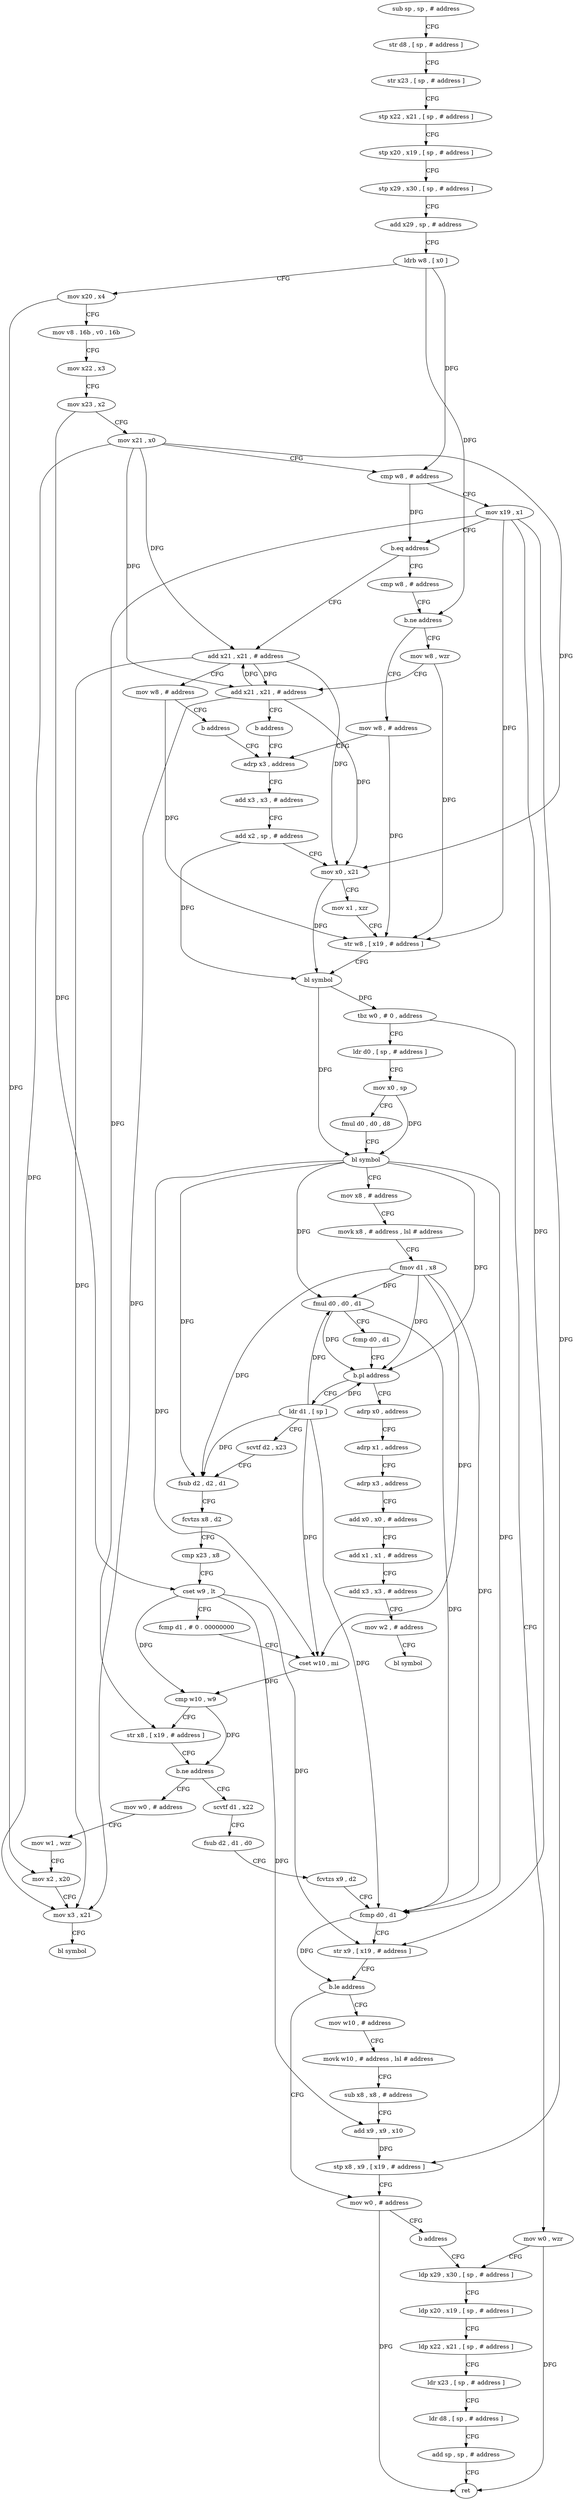 digraph "func" {
"4255936" [label = "sub sp , sp , # address" ]
"4255940" [label = "str d8 , [ sp , # address ]" ]
"4255944" [label = "str x23 , [ sp , # address ]" ]
"4255948" [label = "stp x22 , x21 , [ sp , # address ]" ]
"4255952" [label = "stp x20 , x19 , [ sp , # address ]" ]
"4255956" [label = "stp x29 , x30 , [ sp , # address ]" ]
"4255960" [label = "add x29 , sp , # address" ]
"4255964" [label = "ldrb w8 , [ x0 ]" ]
"4255968" [label = "mov x20 , x4" ]
"4255972" [label = "mov v8 . 16b , v0 . 16b" ]
"4255976" [label = "mov x22 , x3" ]
"4255980" [label = "mov x23 , x2" ]
"4255984" [label = "mov x21 , x0" ]
"4255988" [label = "cmp w8 , # address" ]
"4255992" [label = "mov x19 , x1" ]
"4255996" [label = "b.eq address" ]
"4256020" [label = "add x21 , x21 , # address" ]
"4256000" [label = "cmp w8 , # address" ]
"4256024" [label = "mov w8 , # address" ]
"4256028" [label = "b address" ]
"4256036" [label = "adrp x3 , address" ]
"4256004" [label = "b.ne address" ]
"4256032" [label = "mov w8 , # address" ]
"4256008" [label = "mov w8 , wzr" ]
"4256040" [label = "add x3 , x3 , # address" ]
"4256044" [label = "add x2 , sp , # address" ]
"4256048" [label = "mov x0 , x21" ]
"4256052" [label = "mov x1 , xzr" ]
"4256056" [label = "str w8 , [ x19 , # address ]" ]
"4256060" [label = "bl symbol" ]
"4256064" [label = "tbz w0 , # 0 , address" ]
"4256204" [label = "mov w0 , wzr" ]
"4256068" [label = "ldr d0 , [ sp , # address ]" ]
"4256012" [label = "add x21 , x21 , # address" ]
"4256016" [label = "b address" ]
"4256208" [label = "ldp x29 , x30 , [ sp , # address ]" ]
"4256072" [label = "mov x0 , sp" ]
"4256076" [label = "fmul d0 , d0 , d8" ]
"4256080" [label = "bl symbol" ]
"4256084" [label = "mov x8 , # address" ]
"4256088" [label = "movk x8 , # address , lsl # address" ]
"4256092" [label = "fmov d1 , x8" ]
"4256096" [label = "fmul d0 , d0 , d1" ]
"4256100" [label = "fcmp d0 , d1" ]
"4256104" [label = "b.pl address" ]
"4256236" [label = "adrp x0 , address" ]
"4256108" [label = "ldr d1 , [ sp ]" ]
"4256240" [label = "adrp x1 , address" ]
"4256244" [label = "adrp x3 , address" ]
"4256248" [label = "add x0 , x0 , # address" ]
"4256252" [label = "add x1 , x1 , # address" ]
"4256256" [label = "add x3 , x3 , # address" ]
"4256260" [label = "mov w2 , # address" ]
"4256264" [label = "bl symbol" ]
"4256112" [label = "scvtf d2 , x23" ]
"4256116" [label = "fsub d2 , d2 , d1" ]
"4256120" [label = "fcvtzs x8 , d2" ]
"4256124" [label = "cmp x23 , x8" ]
"4256128" [label = "cset w9 , lt" ]
"4256132" [label = "fcmp d1 , # 0 . 00000000" ]
"4256136" [label = "cset w10 , mi" ]
"4256140" [label = "cmp w10 , w9" ]
"4256144" [label = "str x8 , [ x19 , # address ]" ]
"4256148" [label = "b.ne address" ]
"4256268" [label = "mov w0 , # address" ]
"4256152" [label = "scvtf d1 , x22" ]
"4256272" [label = "mov w1 , wzr" ]
"4256276" [label = "mov x2 , x20" ]
"4256280" [label = "mov x3 , x21" ]
"4256284" [label = "bl symbol" ]
"4256156" [label = "fsub d2 , d1 , d0" ]
"4256160" [label = "fcvtzs x9 , d2" ]
"4256164" [label = "fcmp d0 , d1" ]
"4256168" [label = "str x9 , [ x19 , # address ]" ]
"4256172" [label = "b.le address" ]
"4256196" [label = "mov w0 , # address" ]
"4256176" [label = "mov w10 , # address" ]
"4256200" [label = "b address" ]
"4256180" [label = "movk w10 , # address , lsl # address" ]
"4256184" [label = "sub x8 , x8 , # address" ]
"4256188" [label = "add x9 , x9 , x10" ]
"4256192" [label = "stp x8 , x9 , [ x19 , # address ]" ]
"4256212" [label = "ldp x20 , x19 , [ sp , # address ]" ]
"4256216" [label = "ldp x22 , x21 , [ sp , # address ]" ]
"4256220" [label = "ldr x23 , [ sp , # address ]" ]
"4256224" [label = "ldr d8 , [ sp , # address ]" ]
"4256228" [label = "add sp , sp , # address" ]
"4256232" [label = "ret" ]
"4255936" -> "4255940" [ label = "CFG" ]
"4255940" -> "4255944" [ label = "CFG" ]
"4255944" -> "4255948" [ label = "CFG" ]
"4255948" -> "4255952" [ label = "CFG" ]
"4255952" -> "4255956" [ label = "CFG" ]
"4255956" -> "4255960" [ label = "CFG" ]
"4255960" -> "4255964" [ label = "CFG" ]
"4255964" -> "4255968" [ label = "CFG" ]
"4255964" -> "4255988" [ label = "DFG" ]
"4255964" -> "4256004" [ label = "DFG" ]
"4255968" -> "4255972" [ label = "CFG" ]
"4255968" -> "4256276" [ label = "DFG" ]
"4255972" -> "4255976" [ label = "CFG" ]
"4255976" -> "4255980" [ label = "CFG" ]
"4255980" -> "4255984" [ label = "CFG" ]
"4255980" -> "4256128" [ label = "DFG" ]
"4255984" -> "4255988" [ label = "CFG" ]
"4255984" -> "4256020" [ label = "DFG" ]
"4255984" -> "4256048" [ label = "DFG" ]
"4255984" -> "4256012" [ label = "DFG" ]
"4255984" -> "4256280" [ label = "DFG" ]
"4255988" -> "4255992" [ label = "CFG" ]
"4255988" -> "4255996" [ label = "DFG" ]
"4255992" -> "4255996" [ label = "CFG" ]
"4255992" -> "4256056" [ label = "DFG" ]
"4255992" -> "4256144" [ label = "DFG" ]
"4255992" -> "4256168" [ label = "DFG" ]
"4255992" -> "4256192" [ label = "DFG" ]
"4255996" -> "4256020" [ label = "CFG" ]
"4255996" -> "4256000" [ label = "CFG" ]
"4256020" -> "4256024" [ label = "CFG" ]
"4256020" -> "4256048" [ label = "DFG" ]
"4256020" -> "4256012" [ label = "DFG" ]
"4256020" -> "4256280" [ label = "DFG" ]
"4256000" -> "4256004" [ label = "CFG" ]
"4256024" -> "4256028" [ label = "CFG" ]
"4256024" -> "4256056" [ label = "DFG" ]
"4256028" -> "4256036" [ label = "CFG" ]
"4256036" -> "4256040" [ label = "CFG" ]
"4256004" -> "4256032" [ label = "CFG" ]
"4256004" -> "4256008" [ label = "CFG" ]
"4256032" -> "4256036" [ label = "CFG" ]
"4256032" -> "4256056" [ label = "DFG" ]
"4256008" -> "4256012" [ label = "CFG" ]
"4256008" -> "4256056" [ label = "DFG" ]
"4256040" -> "4256044" [ label = "CFG" ]
"4256044" -> "4256048" [ label = "CFG" ]
"4256044" -> "4256060" [ label = "DFG" ]
"4256048" -> "4256052" [ label = "CFG" ]
"4256048" -> "4256060" [ label = "DFG" ]
"4256052" -> "4256056" [ label = "CFG" ]
"4256056" -> "4256060" [ label = "CFG" ]
"4256060" -> "4256064" [ label = "DFG" ]
"4256060" -> "4256080" [ label = "DFG" ]
"4256064" -> "4256204" [ label = "CFG" ]
"4256064" -> "4256068" [ label = "CFG" ]
"4256204" -> "4256208" [ label = "CFG" ]
"4256204" -> "4256232" [ label = "DFG" ]
"4256068" -> "4256072" [ label = "CFG" ]
"4256012" -> "4256016" [ label = "CFG" ]
"4256012" -> "4256020" [ label = "DFG" ]
"4256012" -> "4256048" [ label = "DFG" ]
"4256012" -> "4256280" [ label = "DFG" ]
"4256016" -> "4256036" [ label = "CFG" ]
"4256208" -> "4256212" [ label = "CFG" ]
"4256072" -> "4256076" [ label = "CFG" ]
"4256072" -> "4256080" [ label = "DFG" ]
"4256076" -> "4256080" [ label = "CFG" ]
"4256080" -> "4256084" [ label = "CFG" ]
"4256080" -> "4256096" [ label = "DFG" ]
"4256080" -> "4256104" [ label = "DFG" ]
"4256080" -> "4256164" [ label = "DFG" ]
"4256080" -> "4256116" [ label = "DFG" ]
"4256080" -> "4256136" [ label = "DFG" ]
"4256084" -> "4256088" [ label = "CFG" ]
"4256088" -> "4256092" [ label = "CFG" ]
"4256092" -> "4256096" [ label = "DFG" ]
"4256092" -> "4256104" [ label = "DFG" ]
"4256092" -> "4256116" [ label = "DFG" ]
"4256092" -> "4256136" [ label = "DFG" ]
"4256092" -> "4256164" [ label = "DFG" ]
"4256096" -> "4256100" [ label = "CFG" ]
"4256096" -> "4256104" [ label = "DFG" ]
"4256096" -> "4256164" [ label = "DFG" ]
"4256100" -> "4256104" [ label = "CFG" ]
"4256104" -> "4256236" [ label = "CFG" ]
"4256104" -> "4256108" [ label = "CFG" ]
"4256236" -> "4256240" [ label = "CFG" ]
"4256108" -> "4256112" [ label = "CFG" ]
"4256108" -> "4256096" [ label = "DFG" ]
"4256108" -> "4256104" [ label = "DFG" ]
"4256108" -> "4256116" [ label = "DFG" ]
"4256108" -> "4256136" [ label = "DFG" ]
"4256108" -> "4256164" [ label = "DFG" ]
"4256240" -> "4256244" [ label = "CFG" ]
"4256244" -> "4256248" [ label = "CFG" ]
"4256248" -> "4256252" [ label = "CFG" ]
"4256252" -> "4256256" [ label = "CFG" ]
"4256256" -> "4256260" [ label = "CFG" ]
"4256260" -> "4256264" [ label = "CFG" ]
"4256112" -> "4256116" [ label = "CFG" ]
"4256116" -> "4256120" [ label = "CFG" ]
"4256120" -> "4256124" [ label = "CFG" ]
"4256124" -> "4256128" [ label = "CFG" ]
"4256128" -> "4256132" [ label = "CFG" ]
"4256128" -> "4256140" [ label = "DFG" ]
"4256128" -> "4256168" [ label = "DFG" ]
"4256128" -> "4256188" [ label = "DFG" ]
"4256132" -> "4256136" [ label = "CFG" ]
"4256136" -> "4256140" [ label = "DFG" ]
"4256140" -> "4256144" [ label = "CFG" ]
"4256140" -> "4256148" [ label = "DFG" ]
"4256144" -> "4256148" [ label = "CFG" ]
"4256148" -> "4256268" [ label = "CFG" ]
"4256148" -> "4256152" [ label = "CFG" ]
"4256268" -> "4256272" [ label = "CFG" ]
"4256152" -> "4256156" [ label = "CFG" ]
"4256272" -> "4256276" [ label = "CFG" ]
"4256276" -> "4256280" [ label = "CFG" ]
"4256280" -> "4256284" [ label = "CFG" ]
"4256156" -> "4256160" [ label = "CFG" ]
"4256160" -> "4256164" [ label = "CFG" ]
"4256164" -> "4256168" [ label = "CFG" ]
"4256164" -> "4256172" [ label = "DFG" ]
"4256168" -> "4256172" [ label = "CFG" ]
"4256172" -> "4256196" [ label = "CFG" ]
"4256172" -> "4256176" [ label = "CFG" ]
"4256196" -> "4256200" [ label = "CFG" ]
"4256196" -> "4256232" [ label = "DFG" ]
"4256176" -> "4256180" [ label = "CFG" ]
"4256200" -> "4256208" [ label = "CFG" ]
"4256180" -> "4256184" [ label = "CFG" ]
"4256184" -> "4256188" [ label = "CFG" ]
"4256188" -> "4256192" [ label = "DFG" ]
"4256192" -> "4256196" [ label = "CFG" ]
"4256212" -> "4256216" [ label = "CFG" ]
"4256216" -> "4256220" [ label = "CFG" ]
"4256220" -> "4256224" [ label = "CFG" ]
"4256224" -> "4256228" [ label = "CFG" ]
"4256228" -> "4256232" [ label = "CFG" ]
}
